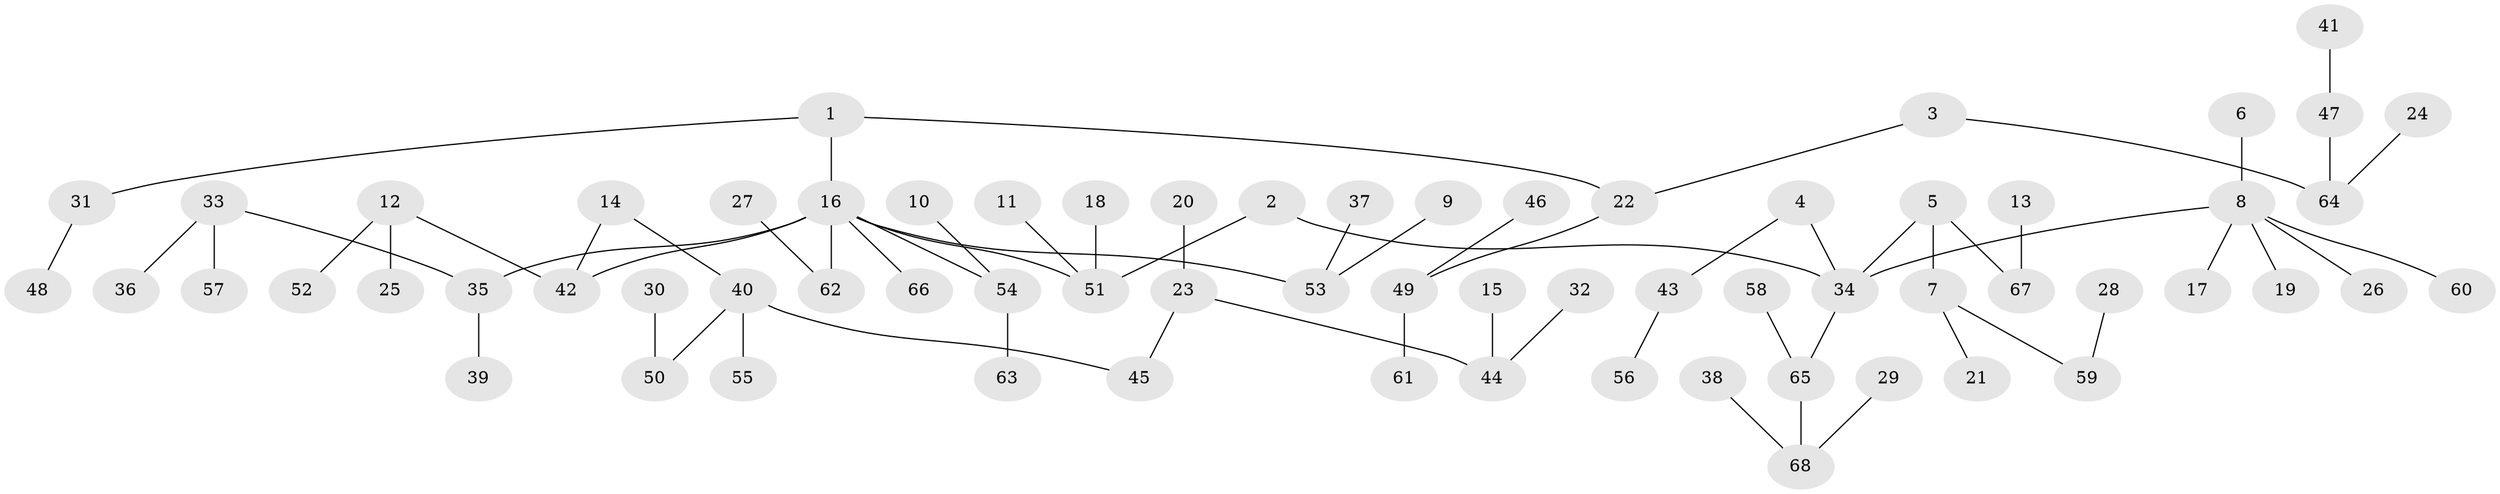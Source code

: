 // original degree distribution, {3: 0.08088235294117647, 9: 0.007352941176470588, 5: 0.022058823529411766, 6: 0.022058823529411766, 2: 0.19117647058823528, 4: 0.11029411764705882, 7: 0.007352941176470588, 1: 0.5588235294117647}
// Generated by graph-tools (version 1.1) at 2025/02/03/09/25 03:02:21]
// undirected, 68 vertices, 67 edges
graph export_dot {
graph [start="1"]
  node [color=gray90,style=filled];
  1;
  2;
  3;
  4;
  5;
  6;
  7;
  8;
  9;
  10;
  11;
  12;
  13;
  14;
  15;
  16;
  17;
  18;
  19;
  20;
  21;
  22;
  23;
  24;
  25;
  26;
  27;
  28;
  29;
  30;
  31;
  32;
  33;
  34;
  35;
  36;
  37;
  38;
  39;
  40;
  41;
  42;
  43;
  44;
  45;
  46;
  47;
  48;
  49;
  50;
  51;
  52;
  53;
  54;
  55;
  56;
  57;
  58;
  59;
  60;
  61;
  62;
  63;
  64;
  65;
  66;
  67;
  68;
  1 -- 16 [weight=1.0];
  1 -- 22 [weight=1.0];
  1 -- 31 [weight=1.0];
  2 -- 34 [weight=1.0];
  2 -- 51 [weight=1.0];
  3 -- 22 [weight=1.0];
  3 -- 64 [weight=1.0];
  4 -- 34 [weight=1.0];
  4 -- 43 [weight=1.0];
  5 -- 7 [weight=1.0];
  5 -- 34 [weight=1.0];
  5 -- 67 [weight=1.0];
  6 -- 8 [weight=1.0];
  7 -- 21 [weight=1.0];
  7 -- 59 [weight=1.0];
  8 -- 17 [weight=1.0];
  8 -- 19 [weight=1.0];
  8 -- 26 [weight=1.0];
  8 -- 34 [weight=1.0];
  8 -- 60 [weight=1.0];
  9 -- 53 [weight=1.0];
  10 -- 54 [weight=1.0];
  11 -- 51 [weight=1.0];
  12 -- 25 [weight=1.0];
  12 -- 42 [weight=1.0];
  12 -- 52 [weight=1.0];
  13 -- 67 [weight=1.0];
  14 -- 40 [weight=1.0];
  14 -- 42 [weight=1.0];
  15 -- 44 [weight=1.0];
  16 -- 35 [weight=1.0];
  16 -- 42 [weight=1.0];
  16 -- 51 [weight=1.0];
  16 -- 53 [weight=1.0];
  16 -- 54 [weight=1.0];
  16 -- 62 [weight=1.0];
  16 -- 66 [weight=1.0];
  18 -- 51 [weight=1.0];
  20 -- 23 [weight=1.0];
  22 -- 49 [weight=1.0];
  23 -- 44 [weight=1.0];
  23 -- 45 [weight=1.0];
  24 -- 64 [weight=1.0];
  27 -- 62 [weight=1.0];
  28 -- 59 [weight=1.0];
  29 -- 68 [weight=1.0];
  30 -- 50 [weight=1.0];
  31 -- 48 [weight=1.0];
  32 -- 44 [weight=1.0];
  33 -- 35 [weight=1.0];
  33 -- 36 [weight=1.0];
  33 -- 57 [weight=1.0];
  34 -- 65 [weight=1.0];
  35 -- 39 [weight=1.0];
  37 -- 53 [weight=1.0];
  38 -- 68 [weight=1.0];
  40 -- 45 [weight=1.0];
  40 -- 50 [weight=1.0];
  40 -- 55 [weight=1.0];
  41 -- 47 [weight=1.0];
  43 -- 56 [weight=1.0];
  46 -- 49 [weight=1.0];
  47 -- 64 [weight=1.0];
  49 -- 61 [weight=1.0];
  54 -- 63 [weight=1.0];
  58 -- 65 [weight=1.0];
  65 -- 68 [weight=1.0];
}
